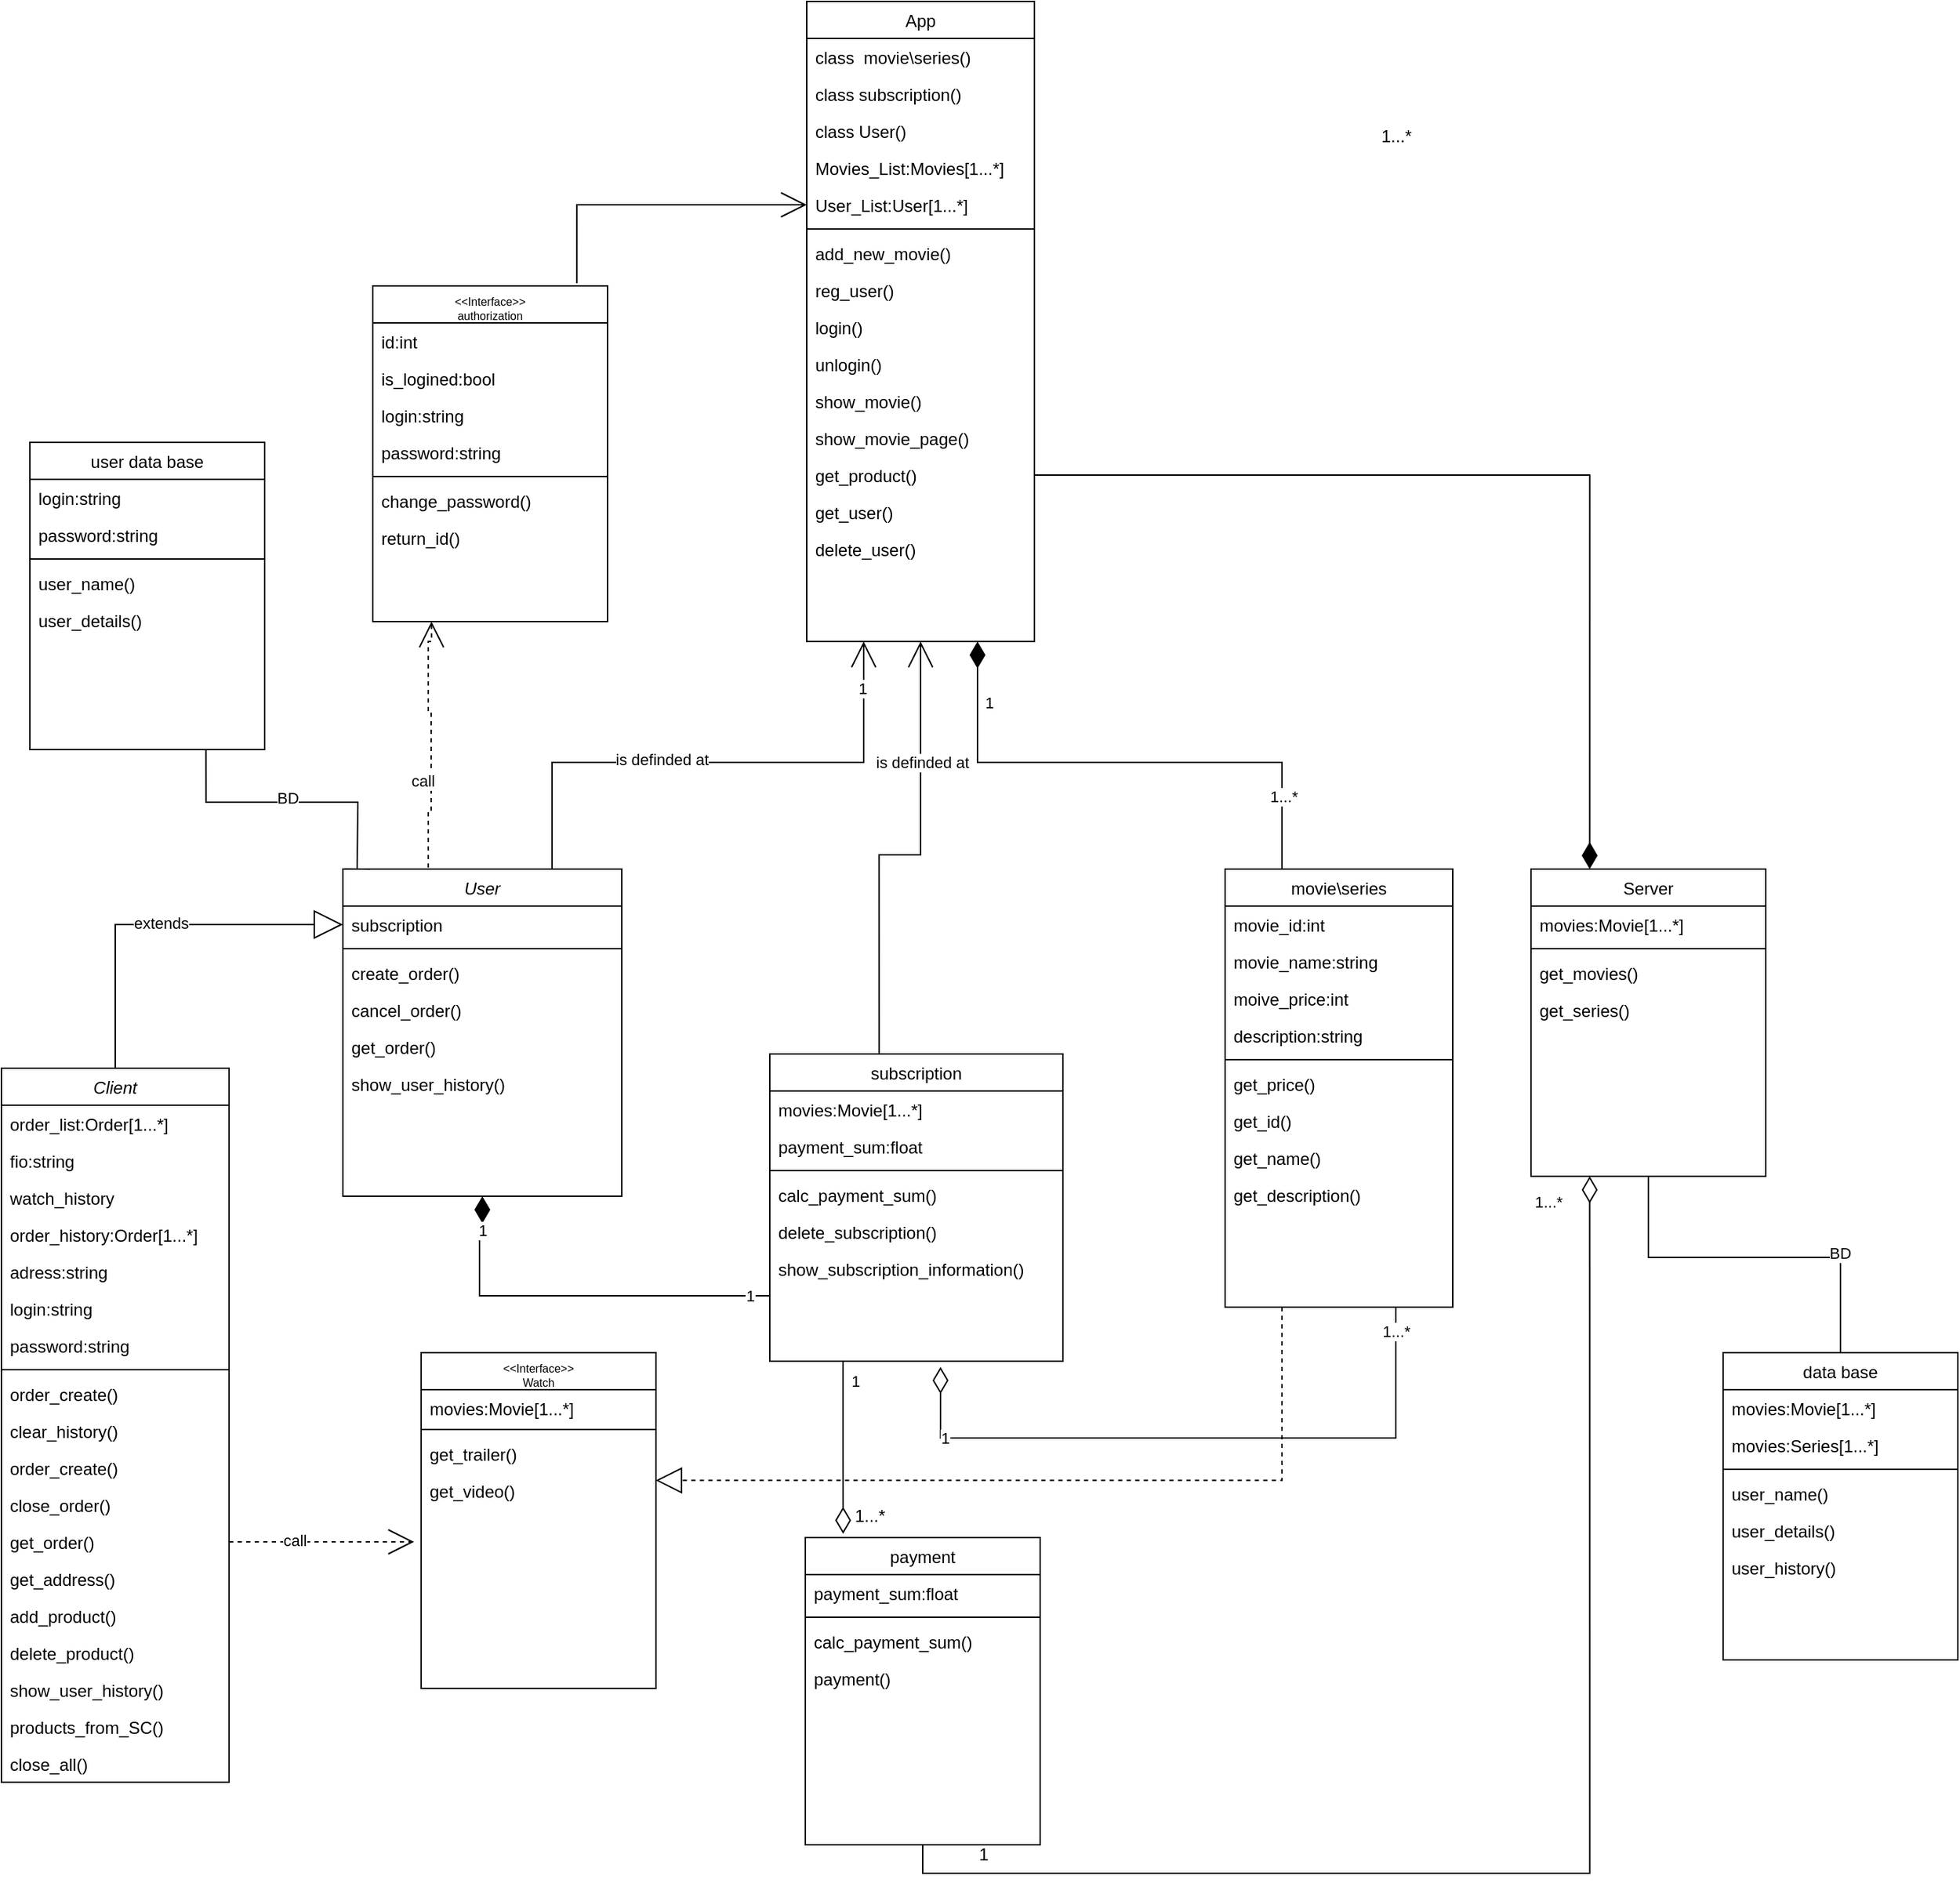 <mxfile version="24.0.6" type="github">
  <diagram id="C5RBs43oDa-KdzZeNtuy" name="Page-1">
    <mxGraphModel dx="1410" dy="1124" grid="1" gridSize="10" guides="1" tooltips="1" connect="1" arrows="1" fold="1" page="1" pageScale="1" pageWidth="827" pageHeight="1169" math="0" shadow="0">
      <root>
        <mxCell id="WIyWlLk6GJQsqaUBKTNV-0" />
        <mxCell id="WIyWlLk6GJQsqaUBKTNV-1" parent="WIyWlLk6GJQsqaUBKTNV-0" />
        <mxCell id="3Q_u8_WzDxRVlVa607NF-12" value="App" style="swimlane;fontStyle=0;align=center;verticalAlign=top;childLayout=stackLayout;horizontal=1;startSize=26;horizontalStack=0;resizeParent=1;resizeLast=0;collapsible=1;marginBottom=0;rounded=0;shadow=0;strokeWidth=1;" parent="WIyWlLk6GJQsqaUBKTNV-1" vertex="1">
          <mxGeometry x="636" y="300" width="160" height="450" as="geometry">
            <mxRectangle x="550" y="140" width="160" height="26" as="alternateBounds" />
          </mxGeometry>
        </mxCell>
        <mxCell id="3Q_u8_WzDxRVlVa607NF-14" value="class  movie\series()" style="text;align=left;verticalAlign=top;spacingLeft=4;spacingRight=4;overflow=hidden;rotatable=0;points=[[0,0.5],[1,0.5]];portConstraint=eastwest;rounded=0;shadow=0;html=0;" parent="3Q_u8_WzDxRVlVa607NF-12" vertex="1">
          <mxGeometry y="26" width="160" height="26" as="geometry" />
        </mxCell>
        <mxCell id="3Q_u8_WzDxRVlVa607NF-15" value="class subscription()" style="text;align=left;verticalAlign=top;spacingLeft=4;spacingRight=4;overflow=hidden;rotatable=0;points=[[0,0.5],[1,0.5]];portConstraint=eastwest;rounded=0;shadow=0;html=0;" parent="3Q_u8_WzDxRVlVa607NF-12" vertex="1">
          <mxGeometry y="52" width="160" height="26" as="geometry" />
        </mxCell>
        <mxCell id="3Q_u8_WzDxRVlVa607NF-16" value="class User()" style="text;align=left;verticalAlign=top;spacingLeft=4;spacingRight=4;overflow=hidden;rotatable=0;points=[[0,0.5],[1,0.5]];portConstraint=eastwest;rounded=0;shadow=0;html=0;" parent="3Q_u8_WzDxRVlVa607NF-12" vertex="1">
          <mxGeometry y="78" width="160" height="26" as="geometry" />
        </mxCell>
        <mxCell id="3Q_u8_WzDxRVlVa607NF-17" value="Movies_List:Movies[1...*]" style="text;align=left;verticalAlign=top;spacingLeft=4;spacingRight=4;overflow=hidden;rotatable=0;points=[[0,0.5],[1,0.5]];portConstraint=eastwest;rounded=0;shadow=0;html=0;" parent="3Q_u8_WzDxRVlVa607NF-12" vertex="1">
          <mxGeometry y="104" width="160" height="26" as="geometry" />
        </mxCell>
        <mxCell id="3Q_u8_WzDxRVlVa607NF-18" value="User_List:User[1...*]" style="text;align=left;verticalAlign=top;spacingLeft=4;spacingRight=4;overflow=hidden;rotatable=0;points=[[0,0.5],[1,0.5]];portConstraint=eastwest;rounded=0;shadow=0;html=0;" parent="3Q_u8_WzDxRVlVa607NF-12" vertex="1">
          <mxGeometry y="130" width="160" height="26" as="geometry" />
        </mxCell>
        <mxCell id="3Q_u8_WzDxRVlVa607NF-19" value="" style="line;html=1;strokeWidth=1;align=left;verticalAlign=middle;spacingTop=-1;spacingLeft=3;spacingRight=3;rotatable=0;labelPosition=right;points=[];portConstraint=eastwest;" parent="3Q_u8_WzDxRVlVa607NF-12" vertex="1">
          <mxGeometry y="156" width="160" height="8" as="geometry" />
        </mxCell>
        <mxCell id="3Q_u8_WzDxRVlVa607NF-20" value="add_new_movie()" style="text;align=left;verticalAlign=top;spacingLeft=4;spacingRight=4;overflow=hidden;rotatable=0;points=[[0,0.5],[1,0.5]];portConstraint=eastwest;" parent="3Q_u8_WzDxRVlVa607NF-12" vertex="1">
          <mxGeometry y="164" width="160" height="26" as="geometry" />
        </mxCell>
        <mxCell id="3Q_u8_WzDxRVlVa607NF-21" value="reg_user()" style="text;align=left;verticalAlign=top;spacingLeft=4;spacingRight=4;overflow=hidden;rotatable=0;points=[[0,0.5],[1,0.5]];portConstraint=eastwest;" parent="3Q_u8_WzDxRVlVa607NF-12" vertex="1">
          <mxGeometry y="190" width="160" height="26" as="geometry" />
        </mxCell>
        <mxCell id="3Q_u8_WzDxRVlVa607NF-22" value="login()" style="text;align=left;verticalAlign=top;spacingLeft=4;spacingRight=4;overflow=hidden;rotatable=0;points=[[0,0.5],[1,0.5]];portConstraint=eastwest;" parent="3Q_u8_WzDxRVlVa607NF-12" vertex="1">
          <mxGeometry y="216" width="160" height="26" as="geometry" />
        </mxCell>
        <mxCell id="3Q_u8_WzDxRVlVa607NF-23" value="unlogin()" style="text;align=left;verticalAlign=top;spacingLeft=4;spacingRight=4;overflow=hidden;rotatable=0;points=[[0,0.5],[1,0.5]];portConstraint=eastwest;" parent="3Q_u8_WzDxRVlVa607NF-12" vertex="1">
          <mxGeometry y="242" width="160" height="26" as="geometry" />
        </mxCell>
        <mxCell id="3Q_u8_WzDxRVlVa607NF-24" value="show_movie()" style="text;align=left;verticalAlign=top;spacingLeft=4;spacingRight=4;overflow=hidden;rotatable=0;points=[[0,0.5],[1,0.5]];portConstraint=eastwest;" parent="3Q_u8_WzDxRVlVa607NF-12" vertex="1">
          <mxGeometry y="268" width="160" height="26" as="geometry" />
        </mxCell>
        <mxCell id="3Q_u8_WzDxRVlVa607NF-25" value="show_movie_page()" style="text;align=left;verticalAlign=top;spacingLeft=4;spacingRight=4;overflow=hidden;rotatable=0;points=[[0,0.5],[1,0.5]];portConstraint=eastwest;" parent="3Q_u8_WzDxRVlVa607NF-12" vertex="1">
          <mxGeometry y="294" width="160" height="26" as="geometry" />
        </mxCell>
        <mxCell id="3Q_u8_WzDxRVlVa607NF-26" value="get_product()" style="text;align=left;verticalAlign=top;spacingLeft=4;spacingRight=4;overflow=hidden;rotatable=0;points=[[0,0.5],[1,0.5]];portConstraint=eastwest;" parent="3Q_u8_WzDxRVlVa607NF-12" vertex="1">
          <mxGeometry y="320" width="160" height="26" as="geometry" />
        </mxCell>
        <mxCell id="3Q_u8_WzDxRVlVa607NF-27" value="get_user()" style="text;align=left;verticalAlign=top;spacingLeft=4;spacingRight=4;overflow=hidden;rotatable=0;points=[[0,0.5],[1,0.5]];portConstraint=eastwest;" parent="3Q_u8_WzDxRVlVa607NF-12" vertex="1">
          <mxGeometry y="346" width="160" height="26" as="geometry" />
        </mxCell>
        <mxCell id="3Q_u8_WzDxRVlVa607NF-28" value="delete_user()" style="text;align=left;verticalAlign=top;spacingLeft=4;spacingRight=4;overflow=hidden;rotatable=0;points=[[0,0.5],[1,0.5]];portConstraint=eastwest;" parent="3Q_u8_WzDxRVlVa607NF-12" vertex="1">
          <mxGeometry y="372" width="160" height="26" as="geometry" />
        </mxCell>
        <mxCell id="3Q_u8_WzDxRVlVa607NF-32" value="User" style="swimlane;fontStyle=2;align=center;verticalAlign=top;childLayout=stackLayout;horizontal=1;startSize=26;horizontalStack=0;resizeParent=1;resizeLast=0;collapsible=1;marginBottom=0;rounded=0;shadow=0;strokeWidth=1;" parent="WIyWlLk6GJQsqaUBKTNV-1" vertex="1">
          <mxGeometry x="310" y="910" width="196" height="230" as="geometry">
            <mxRectangle x="230" y="140" width="160" height="26" as="alternateBounds" />
          </mxGeometry>
        </mxCell>
        <mxCell id="3Q_u8_WzDxRVlVa607NF-35" value="subscription" style="text;align=left;verticalAlign=top;spacingLeft=4;spacingRight=4;overflow=hidden;rotatable=0;points=[[0,0.5],[1,0.5]];portConstraint=eastwest;rounded=0;shadow=0;html=0;" parent="3Q_u8_WzDxRVlVa607NF-32" vertex="1">
          <mxGeometry y="26" width="196" height="26" as="geometry" />
        </mxCell>
        <mxCell id="3Q_u8_WzDxRVlVa607NF-37" value="" style="line;html=1;strokeWidth=1;align=left;verticalAlign=middle;spacingTop=-1;spacingLeft=3;spacingRight=3;rotatable=0;labelPosition=right;points=[];portConstraint=eastwest;" parent="3Q_u8_WzDxRVlVa607NF-32" vertex="1">
          <mxGeometry y="52" width="196" height="8" as="geometry" />
        </mxCell>
        <mxCell id="3Q_u8_WzDxRVlVa607NF-38" value="create_order()" style="text;align=left;verticalAlign=top;spacingLeft=4;spacingRight=4;overflow=hidden;rotatable=0;points=[[0,0.5],[1,0.5]];portConstraint=eastwest;" parent="3Q_u8_WzDxRVlVa607NF-32" vertex="1">
          <mxGeometry y="60" width="196" height="26" as="geometry" />
        </mxCell>
        <mxCell id="3Q_u8_WzDxRVlVa607NF-41" value="cancel_order()" style="text;align=left;verticalAlign=top;spacingLeft=4;spacingRight=4;overflow=hidden;rotatable=0;points=[[0,0.5],[1,0.5]];portConstraint=eastwest;" parent="3Q_u8_WzDxRVlVa607NF-32" vertex="1">
          <mxGeometry y="86" width="196" height="26" as="geometry" />
        </mxCell>
        <mxCell id="3Q_u8_WzDxRVlVa607NF-42" value="get_order()" style="text;align=left;verticalAlign=top;spacingLeft=4;spacingRight=4;overflow=hidden;rotatable=0;points=[[0,0.5],[1,0.5]];portConstraint=eastwest;" parent="3Q_u8_WzDxRVlVa607NF-32" vertex="1">
          <mxGeometry y="112" width="196" height="26" as="geometry" />
        </mxCell>
        <mxCell id="3Q_u8_WzDxRVlVa607NF-129" value="show_user_history()" style="text;align=left;verticalAlign=top;spacingLeft=4;spacingRight=4;overflow=hidden;rotatable=0;points=[[0,0.5],[1,0.5]];portConstraint=eastwest;" parent="3Q_u8_WzDxRVlVa607NF-32" vertex="1">
          <mxGeometry y="138" width="196" height="26" as="geometry" />
        </mxCell>
        <mxCell id="3Q_u8_WzDxRVlVa607NF-77" style="edgeStyle=orthogonalEdgeStyle;rounded=0;orthogonalLoop=1;jettySize=auto;html=1;endArrow=diamondThin;endFill=1;endSize=16;entryX=0.5;entryY=1;entryDx=0;entryDy=0;exitX=0;exitY=0.75;exitDx=0;exitDy=0;" parent="WIyWlLk6GJQsqaUBKTNV-1" source="3Q_u8_WzDxRVlVa607NF-82" target="3Q_u8_WzDxRVlVa607NF-32" edge="1">
          <mxGeometry relative="1" as="geometry">
            <mxPoint x="586" y="1210" as="sourcePoint" />
            <mxPoint x="416" y="1170" as="targetPoint" />
            <Array as="points">
              <mxPoint x="610" y="1210" />
              <mxPoint x="406" y="1210" />
              <mxPoint x="406" y="1170" />
              <mxPoint x="408" y="1170" />
            </Array>
          </mxGeometry>
        </mxCell>
        <mxCell id="3Q_u8_WzDxRVlVa607NF-78" value="1" style="edgeLabel;html=1;align=center;verticalAlign=middle;resizable=0;points=[];" parent="3Q_u8_WzDxRVlVa607NF-77" vertex="1" connectable="0">
          <mxGeometry x="0.832" relative="1" as="geometry">
            <mxPoint as="offset" />
          </mxGeometry>
        </mxCell>
        <mxCell id="3Q_u8_WzDxRVlVa607NF-79" value="1" style="edgeLabel;html=1;align=center;verticalAlign=middle;resizable=0;points=[];" parent="3Q_u8_WzDxRVlVa607NF-77" vertex="1" connectable="0">
          <mxGeometry x="-0.842" relative="1" as="geometry">
            <mxPoint as="offset" />
          </mxGeometry>
        </mxCell>
        <mxCell id="3Q_u8_WzDxRVlVa607NF-80" style="edgeStyle=orthogonalEdgeStyle;rounded=0;orthogonalLoop=1;jettySize=auto;html=1;endArrow=open;endFill=0;endSize=16;exitX=0.373;exitY=0.009;exitDx=0;exitDy=0;exitPerimeter=0;entryX=0.5;entryY=1;entryDx=0;entryDy=0;" parent="WIyWlLk6GJQsqaUBKTNV-1" source="3Q_u8_WzDxRVlVa607NF-82" target="3Q_u8_WzDxRVlVa607NF-12" edge="1">
          <mxGeometry relative="1" as="geometry">
            <mxPoint x="800" y="970" as="sourcePoint" />
            <mxPoint x="670" y="790" as="targetPoint" />
            <Array as="points" />
          </mxGeometry>
        </mxCell>
        <mxCell id="3Q_u8_WzDxRVlVa607NF-81" value="is definded at" style="edgeLabel;html=1;align=center;verticalAlign=middle;resizable=0;points=[];" parent="3Q_u8_WzDxRVlVa607NF-80" vertex="1" connectable="0">
          <mxGeometry x="0.474" y="-1" relative="1" as="geometry">
            <mxPoint as="offset" />
          </mxGeometry>
        </mxCell>
        <mxCell id="3Q_u8_WzDxRVlVa607NF-82" value="subscription" style="swimlane;fontStyle=0;align=center;verticalAlign=top;childLayout=stackLayout;horizontal=1;startSize=26;horizontalStack=0;resizeParent=1;resizeLast=0;collapsible=1;marginBottom=0;rounded=0;shadow=0;strokeWidth=1;" parent="WIyWlLk6GJQsqaUBKTNV-1" vertex="1">
          <mxGeometry x="610" y="1040" width="206" height="216" as="geometry">
            <mxRectangle x="550" y="140" width="160" height="26" as="alternateBounds" />
          </mxGeometry>
        </mxCell>
        <mxCell id="3Q_u8_WzDxRVlVa607NF-83" value="movies:Movie[1...*]" style="text;align=left;verticalAlign=top;spacingLeft=4;spacingRight=4;overflow=hidden;rotatable=0;points=[[0,0.5],[1,0.5]];portConstraint=eastwest;rounded=0;shadow=0;html=0;" parent="3Q_u8_WzDxRVlVa607NF-82" vertex="1">
          <mxGeometry y="26" width="206" height="26" as="geometry" />
        </mxCell>
        <mxCell id="3Q_u8_WzDxRVlVa607NF-84" value="payment_sum:float" style="text;align=left;verticalAlign=top;spacingLeft=4;spacingRight=4;overflow=hidden;rotatable=0;points=[[0,0.5],[1,0.5]];portConstraint=eastwest;rounded=0;shadow=0;html=0;" parent="3Q_u8_WzDxRVlVa607NF-82" vertex="1">
          <mxGeometry y="52" width="206" height="26" as="geometry" />
        </mxCell>
        <mxCell id="3Q_u8_WzDxRVlVa607NF-85" value="" style="line;html=1;strokeWidth=1;align=left;verticalAlign=middle;spacingTop=-1;spacingLeft=3;spacingRight=3;rotatable=0;labelPosition=right;points=[];portConstraint=eastwest;" parent="3Q_u8_WzDxRVlVa607NF-82" vertex="1">
          <mxGeometry y="78" width="206" height="8" as="geometry" />
        </mxCell>
        <mxCell id="3Q_u8_WzDxRVlVa607NF-86" value="calc_payment_sum()" style="text;align=left;verticalAlign=top;spacingLeft=4;spacingRight=4;overflow=hidden;rotatable=0;points=[[0,0.5],[1,0.5]];portConstraint=eastwest;" parent="3Q_u8_WzDxRVlVa607NF-82" vertex="1">
          <mxGeometry y="86" width="206" height="26" as="geometry" />
        </mxCell>
        <mxCell id="3Q_u8_WzDxRVlVa607NF-90" value="delete_subscription()" style="text;align=left;verticalAlign=top;spacingLeft=4;spacingRight=4;overflow=hidden;rotatable=0;points=[[0,0.5],[1,0.5]];portConstraint=eastwest;" parent="3Q_u8_WzDxRVlVa607NF-82" vertex="1">
          <mxGeometry y="112" width="206" height="26" as="geometry" />
        </mxCell>
        <mxCell id="3Q_u8_WzDxRVlVa607NF-48" value="show_subscription_information()" style="text;align=left;verticalAlign=top;spacingLeft=4;spacingRight=4;overflow=hidden;rotatable=0;points=[[0,0.5],[1,0.5]];portConstraint=eastwest;" parent="3Q_u8_WzDxRVlVa607NF-82" vertex="1">
          <mxGeometry y="138" width="206" height="26" as="geometry" />
        </mxCell>
        <mxCell id="3Q_u8_WzDxRVlVa607NF-91" value="movie\series" style="swimlane;fontStyle=0;align=center;verticalAlign=top;childLayout=stackLayout;horizontal=1;startSize=26;horizontalStack=0;resizeParent=1;resizeLast=0;collapsible=1;marginBottom=0;rounded=0;shadow=0;strokeWidth=1;" parent="WIyWlLk6GJQsqaUBKTNV-1" vertex="1">
          <mxGeometry x="930" y="910" width="160" height="308" as="geometry">
            <mxRectangle x="550" y="140" width="160" height="26" as="alternateBounds" />
          </mxGeometry>
        </mxCell>
        <mxCell id="3Q_u8_WzDxRVlVa607NF-92" value="movie_id:int" style="text;align=left;verticalAlign=top;spacingLeft=4;spacingRight=4;overflow=hidden;rotatable=0;points=[[0,0.5],[1,0.5]];portConstraint=eastwest;rounded=0;shadow=0;html=0;" parent="3Q_u8_WzDxRVlVa607NF-91" vertex="1">
          <mxGeometry y="26" width="160" height="26" as="geometry" />
        </mxCell>
        <mxCell id="3Q_u8_WzDxRVlVa607NF-93" value="movie_name:string" style="text;align=left;verticalAlign=top;spacingLeft=4;spacingRight=4;overflow=hidden;rotatable=0;points=[[0,0.5],[1,0.5]];portConstraint=eastwest;rounded=0;shadow=0;html=0;" parent="3Q_u8_WzDxRVlVa607NF-91" vertex="1">
          <mxGeometry y="52" width="160" height="26" as="geometry" />
        </mxCell>
        <mxCell id="3Q_u8_WzDxRVlVa607NF-94" value="moive_price:int" style="text;align=left;verticalAlign=top;spacingLeft=4;spacingRight=4;overflow=hidden;rotatable=0;points=[[0,0.5],[1,0.5]];portConstraint=eastwest;rounded=0;shadow=0;html=0;" parent="3Q_u8_WzDxRVlVa607NF-91" vertex="1">
          <mxGeometry y="78" width="160" height="26" as="geometry" />
        </mxCell>
        <mxCell id="3Q_u8_WzDxRVlVa607NF-95" value="description:string" style="text;align=left;verticalAlign=top;spacingLeft=4;spacingRight=4;overflow=hidden;rotatable=0;points=[[0,0.5],[1,0.5]];portConstraint=eastwest;rounded=0;shadow=0;html=0;" parent="3Q_u8_WzDxRVlVa607NF-91" vertex="1">
          <mxGeometry y="104" width="160" height="26" as="geometry" />
        </mxCell>
        <mxCell id="3Q_u8_WzDxRVlVa607NF-96" value="" style="line;html=1;strokeWidth=1;align=left;verticalAlign=middle;spacingTop=-1;spacingLeft=3;spacingRight=3;rotatable=0;labelPosition=right;points=[];portConstraint=eastwest;" parent="3Q_u8_WzDxRVlVa607NF-91" vertex="1">
          <mxGeometry y="130" width="160" height="8" as="geometry" />
        </mxCell>
        <mxCell id="3Q_u8_WzDxRVlVa607NF-99" value="get_price()" style="text;align=left;verticalAlign=top;spacingLeft=4;spacingRight=4;overflow=hidden;rotatable=0;points=[[0,0.5],[1,0.5]];portConstraint=eastwest;" parent="3Q_u8_WzDxRVlVa607NF-91" vertex="1">
          <mxGeometry y="138" width="160" height="26" as="geometry" />
        </mxCell>
        <mxCell id="3Q_u8_WzDxRVlVa607NF-100" value="get_id()" style="text;align=left;verticalAlign=top;spacingLeft=4;spacingRight=4;overflow=hidden;rotatable=0;points=[[0,0.5],[1,0.5]];portConstraint=eastwest;" parent="3Q_u8_WzDxRVlVa607NF-91" vertex="1">
          <mxGeometry y="164" width="160" height="26" as="geometry" />
        </mxCell>
        <mxCell id="3Q_u8_WzDxRVlVa607NF-101" value="get_name()" style="text;align=left;verticalAlign=top;spacingLeft=4;spacingRight=4;overflow=hidden;rotatable=0;points=[[0,0.5],[1,0.5]];portConstraint=eastwest;" parent="3Q_u8_WzDxRVlVa607NF-91" vertex="1">
          <mxGeometry y="190" width="160" height="26" as="geometry" />
        </mxCell>
        <mxCell id="3Q_u8_WzDxRVlVa607NF-102" value="get_description()" style="text;align=left;verticalAlign=top;spacingLeft=4;spacingRight=4;overflow=hidden;rotatable=0;points=[[0,0.5],[1,0.5]];portConstraint=eastwest;" parent="3Q_u8_WzDxRVlVa607NF-91" vertex="1">
          <mxGeometry y="216" width="160" height="26" as="geometry" />
        </mxCell>
        <mxCell id="3Q_u8_WzDxRVlVa607NF-107" style="edgeStyle=orthogonalEdgeStyle;rounded=0;orthogonalLoop=1;jettySize=auto;html=1;exitX=0.25;exitY=0;exitDx=0;exitDy=0;endArrow=diamondThin;endFill=1;endSize=16;entryX=0.75;entryY=1;entryDx=0;entryDy=0;" parent="WIyWlLk6GJQsqaUBKTNV-1" source="3Q_u8_WzDxRVlVa607NF-91" target="3Q_u8_WzDxRVlVa607NF-12" edge="1">
          <mxGeometry relative="1" as="geometry">
            <mxPoint x="730" y="780" as="targetPoint" />
          </mxGeometry>
        </mxCell>
        <mxCell id="3Q_u8_WzDxRVlVa607NF-108" value="1" style="edgeLabel;html=1;align=center;verticalAlign=middle;resizable=0;points=[];" parent="3Q_u8_WzDxRVlVa607NF-107" vertex="1" connectable="0">
          <mxGeometry x="0.774" relative="1" as="geometry">
            <mxPoint x="8" as="offset" />
          </mxGeometry>
        </mxCell>
        <mxCell id="3Q_u8_WzDxRVlVa607NF-109" value="1...*" style="edgeLabel;html=1;align=center;verticalAlign=middle;resizable=0;points=[];" parent="3Q_u8_WzDxRVlVa607NF-107" vertex="1" connectable="0">
          <mxGeometry x="-0.728" y="-1" relative="1" as="geometry">
            <mxPoint as="offset" />
          </mxGeometry>
        </mxCell>
        <mxCell id="3Q_u8_WzDxRVlVa607NF-110" style="edgeStyle=orthogonalEdgeStyle;rounded=0;orthogonalLoop=1;jettySize=auto;html=1;endArrow=diamondThin;endFill=0;endSize=16;exitX=0.75;exitY=1;exitDx=0;exitDy=0;" parent="WIyWlLk6GJQsqaUBKTNV-1" source="3Q_u8_WzDxRVlVa607NF-91" edge="1">
          <mxGeometry relative="1" as="geometry">
            <mxPoint x="1120" y="970" as="sourcePoint" />
            <mxPoint x="730" y="1260" as="targetPoint" />
            <Array as="points">
              <mxPoint x="1050" y="1310" />
              <mxPoint x="730" y="1310" />
            </Array>
          </mxGeometry>
        </mxCell>
        <mxCell id="3Q_u8_WzDxRVlVa607NF-111" value="1...*" style="edgeLabel;html=1;align=center;verticalAlign=middle;resizable=0;points=[];" parent="3Q_u8_WzDxRVlVa607NF-110" vertex="1" connectable="0">
          <mxGeometry x="-0.908" relative="1" as="geometry">
            <mxPoint y="-5" as="offset" />
          </mxGeometry>
        </mxCell>
        <mxCell id="3Q_u8_WzDxRVlVa607NF-112" value="1" style="edgeLabel;html=1;align=center;verticalAlign=middle;resizable=0;points=[];" parent="3Q_u8_WzDxRVlVa607NF-110" vertex="1" connectable="0">
          <mxGeometry x="0.771" relative="1" as="geometry">
            <mxPoint as="offset" />
          </mxGeometry>
        </mxCell>
        <mxCell id="3Q_u8_WzDxRVlVa607NF-117" style="edgeStyle=orthogonalEdgeStyle;rounded=0;orthogonalLoop=1;jettySize=auto;html=1;endArrow=open;endFill=0;endSize=16;exitX=0.75;exitY=0;exitDx=0;exitDy=0;entryX=0.25;entryY=1;entryDx=0;entryDy=0;" parent="WIyWlLk6GJQsqaUBKTNV-1" source="3Q_u8_WzDxRVlVa607NF-32" target="3Q_u8_WzDxRVlVa607NF-12" edge="1">
          <mxGeometry relative="1" as="geometry">
            <mxPoint x="590" y="1110" as="sourcePoint" />
            <mxPoint x="600" y="780" as="targetPoint" />
          </mxGeometry>
        </mxCell>
        <mxCell id="3Q_u8_WzDxRVlVa607NF-118" value="1" style="edgeLabel;html=1;align=center;verticalAlign=middle;resizable=0;points=[];" parent="3Q_u8_WzDxRVlVa607NF-117" vertex="1" connectable="0">
          <mxGeometry x="0.925" y="1" relative="1" as="geometry">
            <mxPoint y="19" as="offset" />
          </mxGeometry>
        </mxCell>
        <mxCell id="3Q_u8_WzDxRVlVa607NF-119" value="is definded at" style="edgeLabel;html=1;align=center;verticalAlign=middle;resizable=0;points=[];" parent="3Q_u8_WzDxRVlVa607NF-117" vertex="1" connectable="0">
          <mxGeometry x="-0.201" y="2" relative="1" as="geometry">
            <mxPoint as="offset" />
          </mxGeometry>
        </mxCell>
        <mxCell id="yWuLRaIfL8VVAECSJnbP-0" value="1" style="edgeLabel;html=1;align=center;verticalAlign=middle;resizable=0;points=[];" parent="WIyWlLk6GJQsqaUBKTNV-1" vertex="1" connectable="0">
          <mxGeometry x="670" y="1270" as="geometry" />
        </mxCell>
        <mxCell id="yWuLRaIfL8VVAECSJnbP-221" style="edgeStyle=orthogonalEdgeStyle;rounded=0;orthogonalLoop=1;jettySize=auto;html=1;exitX=0.5;exitY=1;exitDx=0;exitDy=0;entryX=0.25;entryY=1;entryDx=0;entryDy=0;endSize=16;endArrow=diamondThin;endFill=0;" parent="WIyWlLk6GJQsqaUBKTNV-1" source="yWuLRaIfL8VVAECSJnbP-1" target="yWuLRaIfL8VVAECSJnbP-191" edge="1">
          <mxGeometry relative="1" as="geometry" />
        </mxCell>
        <mxCell id="yWuLRaIfL8VVAECSJnbP-1" value="payment" style="swimlane;fontStyle=0;align=center;verticalAlign=top;childLayout=stackLayout;horizontal=1;startSize=26;horizontalStack=0;resizeParent=1;resizeLast=0;collapsible=1;marginBottom=0;rounded=0;shadow=0;strokeWidth=1;" parent="WIyWlLk6GJQsqaUBKTNV-1" vertex="1">
          <mxGeometry x="635" y="1380" width="165" height="216" as="geometry">
            <mxRectangle x="550" y="140" width="160" height="26" as="alternateBounds" />
          </mxGeometry>
        </mxCell>
        <mxCell id="yWuLRaIfL8VVAECSJnbP-3" value="payment_sum:float" style="text;align=left;verticalAlign=top;spacingLeft=4;spacingRight=4;overflow=hidden;rotatable=0;points=[[0,0.5],[1,0.5]];portConstraint=eastwest;rounded=0;shadow=0;html=0;" parent="yWuLRaIfL8VVAECSJnbP-1" vertex="1">
          <mxGeometry y="26" width="165" height="26" as="geometry" />
        </mxCell>
        <mxCell id="yWuLRaIfL8VVAECSJnbP-4" value="" style="line;html=1;strokeWidth=1;align=left;verticalAlign=middle;spacingTop=-1;spacingLeft=3;spacingRight=3;rotatable=0;labelPosition=right;points=[];portConstraint=eastwest;" parent="yWuLRaIfL8VVAECSJnbP-1" vertex="1">
          <mxGeometry y="52" width="165" height="8" as="geometry" />
        </mxCell>
        <mxCell id="yWuLRaIfL8VVAECSJnbP-5" value="calc_payment_sum()" style="text;align=left;verticalAlign=top;spacingLeft=4;spacingRight=4;overflow=hidden;rotatable=0;points=[[0,0.5],[1,0.5]];portConstraint=eastwest;" parent="yWuLRaIfL8VVAECSJnbP-1" vertex="1">
          <mxGeometry y="60" width="165" height="26" as="geometry" />
        </mxCell>
        <mxCell id="yWuLRaIfL8VVAECSJnbP-224" value="payment()" style="text;align=left;verticalAlign=top;spacingLeft=4;spacingRight=4;overflow=hidden;rotatable=0;points=[[0,0.5],[1,0.5]];portConstraint=eastwest;" parent="yWuLRaIfL8VVAECSJnbP-1" vertex="1">
          <mxGeometry y="86" width="165" height="26" as="geometry" />
        </mxCell>
        <mxCell id="yWuLRaIfL8VVAECSJnbP-158" style="edgeStyle=orthogonalEdgeStyle;rounded=0;orthogonalLoop=1;jettySize=auto;html=1;exitX=0.5;exitY=0;exitDx=0;exitDy=0;entryX=0;entryY=0.5;entryDx=0;entryDy=0;endArrow=block;endFill=0;endSize=18;" parent="WIyWlLk6GJQsqaUBKTNV-1" source="yWuLRaIfL8VVAECSJnbP-160" target="3Q_u8_WzDxRVlVa607NF-35" edge="1">
          <mxGeometry relative="1" as="geometry" />
        </mxCell>
        <mxCell id="yWuLRaIfL8VVAECSJnbP-159" value="extends" style="edgeLabel;html=1;align=center;verticalAlign=middle;resizable=0;points=[];" parent="yWuLRaIfL8VVAECSJnbP-158" vertex="1" connectable="0">
          <mxGeometry x="0.018" y="1" relative="1" as="geometry">
            <mxPoint as="offset" />
          </mxGeometry>
        </mxCell>
        <mxCell id="yWuLRaIfL8VVAECSJnbP-160" value="Client" style="swimlane;fontStyle=2;align=center;verticalAlign=top;childLayout=stackLayout;horizontal=1;startSize=26;horizontalStack=0;resizeParent=1;resizeLast=0;collapsible=1;marginBottom=0;rounded=0;shadow=0;strokeWidth=1;" parent="WIyWlLk6GJQsqaUBKTNV-1" vertex="1">
          <mxGeometry x="70" y="1050" width="160" height="502" as="geometry">
            <mxRectangle x="230" y="140" width="160" height="26" as="alternateBounds" />
          </mxGeometry>
        </mxCell>
        <mxCell id="yWuLRaIfL8VVAECSJnbP-162" value="order_list:Order[1...*]" style="text;align=left;verticalAlign=top;spacingLeft=4;spacingRight=4;overflow=hidden;rotatable=0;points=[[0,0.5],[1,0.5]];portConstraint=eastwest;rounded=0;shadow=0;html=0;" parent="yWuLRaIfL8VVAECSJnbP-160" vertex="1">
          <mxGeometry y="26" width="160" height="26" as="geometry" />
        </mxCell>
        <mxCell id="yWuLRaIfL8VVAECSJnbP-151" value="fio:string" style="text;align=left;verticalAlign=top;spacingLeft=4;spacingRight=4;overflow=hidden;rotatable=0;points=[[0,0.5],[1,0.5]];portConstraint=eastwest;rounded=0;shadow=0;html=0;" parent="yWuLRaIfL8VVAECSJnbP-160" vertex="1">
          <mxGeometry y="52" width="160" height="26" as="geometry" />
        </mxCell>
        <mxCell id="3Q_u8_WzDxRVlVa607NF-128" value="watch_history" style="text;align=left;verticalAlign=top;spacingLeft=4;spacingRight=4;overflow=hidden;rotatable=0;points=[[0,0.5],[1,0.5]];portConstraint=eastwest;rounded=0;shadow=0;html=0;" parent="yWuLRaIfL8VVAECSJnbP-160" vertex="1">
          <mxGeometry y="78" width="160" height="26" as="geometry" />
        </mxCell>
        <mxCell id="yWuLRaIfL8VVAECSJnbP-163" value="order_history:Order[1...*]" style="text;align=left;verticalAlign=top;spacingLeft=4;spacingRight=4;overflow=hidden;rotatable=0;points=[[0,0.5],[1,0.5]];portConstraint=eastwest;rounded=0;shadow=0;html=0;" parent="yWuLRaIfL8VVAECSJnbP-160" vertex="1">
          <mxGeometry y="104" width="160" height="26" as="geometry" />
        </mxCell>
        <mxCell id="yWuLRaIfL8VVAECSJnbP-164" value="adress:string" style="text;align=left;verticalAlign=top;spacingLeft=4;spacingRight=4;overflow=hidden;rotatable=0;points=[[0,0.5],[1,0.5]];portConstraint=eastwest;rounded=0;shadow=0;html=0;" parent="yWuLRaIfL8VVAECSJnbP-160" vertex="1">
          <mxGeometry y="130" width="160" height="26" as="geometry" />
        </mxCell>
        <mxCell id="yWuLRaIfL8VVAECSJnbP-152" value="login:string" style="text;align=left;verticalAlign=top;spacingLeft=4;spacingRight=4;overflow=hidden;rotatable=0;points=[[0,0.5],[1,0.5]];portConstraint=eastwest;rounded=0;shadow=0;html=0;" parent="yWuLRaIfL8VVAECSJnbP-160" vertex="1">
          <mxGeometry y="156" width="160" height="26" as="geometry" />
        </mxCell>
        <mxCell id="yWuLRaIfL8VVAECSJnbP-153" value="password:string" style="text;align=left;verticalAlign=top;spacingLeft=4;spacingRight=4;overflow=hidden;rotatable=0;points=[[0,0.5],[1,0.5]];portConstraint=eastwest;rounded=0;shadow=0;html=0;" parent="yWuLRaIfL8VVAECSJnbP-160" vertex="1">
          <mxGeometry y="182" width="160" height="26" as="geometry" />
        </mxCell>
        <mxCell id="yWuLRaIfL8VVAECSJnbP-165" value="" style="line;html=1;strokeWidth=1;align=left;verticalAlign=middle;spacingTop=-1;spacingLeft=3;spacingRight=3;rotatable=0;labelPosition=right;points=[];portConstraint=eastwest;" parent="yWuLRaIfL8VVAECSJnbP-160" vertex="1">
          <mxGeometry y="208" width="160" height="8" as="geometry" />
        </mxCell>
        <mxCell id="yWuLRaIfL8VVAECSJnbP-166" value="order_create()" style="text;align=left;verticalAlign=top;spacingLeft=4;spacingRight=4;overflow=hidden;rotatable=0;points=[[0,0.5],[1,0.5]];portConstraint=eastwest;" parent="yWuLRaIfL8VVAECSJnbP-160" vertex="1">
          <mxGeometry y="216" width="160" height="26" as="geometry" />
        </mxCell>
        <mxCell id="yWuLRaIfL8VVAECSJnbP-167" value="clear_history()" style="text;align=left;verticalAlign=top;spacingLeft=4;spacingRight=4;overflow=hidden;rotatable=0;points=[[0,0.5],[1,0.5]];portConstraint=eastwest;" parent="yWuLRaIfL8VVAECSJnbP-160" vertex="1">
          <mxGeometry y="242" width="160" height="26" as="geometry" />
        </mxCell>
        <mxCell id="yWuLRaIfL8VVAECSJnbP-168" value="order_create()" style="text;align=left;verticalAlign=top;spacingLeft=4;spacingRight=4;overflow=hidden;rotatable=0;points=[[0,0.5],[1,0.5]];portConstraint=eastwest;" parent="yWuLRaIfL8VVAECSJnbP-160" vertex="1">
          <mxGeometry y="268" width="160" height="26" as="geometry" />
        </mxCell>
        <mxCell id="yWuLRaIfL8VVAECSJnbP-169" value="close_order()" style="text;align=left;verticalAlign=top;spacingLeft=4;spacingRight=4;overflow=hidden;rotatable=0;points=[[0,0.5],[1,0.5]];portConstraint=eastwest;" parent="yWuLRaIfL8VVAECSJnbP-160" vertex="1">
          <mxGeometry y="294" width="160" height="26" as="geometry" />
        </mxCell>
        <mxCell id="yWuLRaIfL8VVAECSJnbP-170" value="get_order()" style="text;align=left;verticalAlign=top;spacingLeft=4;spacingRight=4;overflow=hidden;rotatable=0;points=[[0,0.5],[1,0.5]];portConstraint=eastwest;" parent="yWuLRaIfL8VVAECSJnbP-160" vertex="1">
          <mxGeometry y="320" width="160" height="26" as="geometry" />
        </mxCell>
        <mxCell id="yWuLRaIfL8VVAECSJnbP-173" value="get_address()" style="text;align=left;verticalAlign=top;spacingLeft=4;spacingRight=4;overflow=hidden;rotatable=0;points=[[0,0.5],[1,0.5]];portConstraint=eastwest;" parent="yWuLRaIfL8VVAECSJnbP-160" vertex="1">
          <mxGeometry y="346" width="160" height="26" as="geometry" />
        </mxCell>
        <mxCell id="yWuLRaIfL8VVAECSJnbP-174" value="add_product()" style="text;align=left;verticalAlign=top;spacingLeft=4;spacingRight=4;overflow=hidden;rotatable=0;points=[[0,0.5],[1,0.5]];portConstraint=eastwest;" parent="yWuLRaIfL8VVAECSJnbP-160" vertex="1">
          <mxGeometry y="372" width="160" height="26" as="geometry" />
        </mxCell>
        <mxCell id="yWuLRaIfL8VVAECSJnbP-175" value="delete_product()" style="text;align=left;verticalAlign=top;spacingLeft=4;spacingRight=4;overflow=hidden;rotatable=0;points=[[0,0.5],[1,0.5]];portConstraint=eastwest;" parent="yWuLRaIfL8VVAECSJnbP-160" vertex="1">
          <mxGeometry y="398" width="160" height="26" as="geometry" />
        </mxCell>
        <mxCell id="yWuLRaIfL8VVAECSJnbP-176" value="show_user_history()" style="text;align=left;verticalAlign=top;spacingLeft=4;spacingRight=4;overflow=hidden;rotatable=0;points=[[0,0.5],[1,0.5]];portConstraint=eastwest;" parent="yWuLRaIfL8VVAECSJnbP-160" vertex="1">
          <mxGeometry y="424" width="160" height="26" as="geometry" />
        </mxCell>
        <mxCell id="yWuLRaIfL8VVAECSJnbP-177" value="products_from_SC()" style="text;align=left;verticalAlign=top;spacingLeft=4;spacingRight=4;overflow=hidden;rotatable=0;points=[[0,0.5],[1,0.5]];portConstraint=eastwest;" parent="yWuLRaIfL8VVAECSJnbP-160" vertex="1">
          <mxGeometry y="450" width="160" height="26" as="geometry" />
        </mxCell>
        <mxCell id="yWuLRaIfL8VVAECSJnbP-178" value="close_all()" style="text;align=left;verticalAlign=top;spacingLeft=4;spacingRight=4;overflow=hidden;rotatable=0;points=[[0,0.5],[1,0.5]];portConstraint=eastwest;" parent="yWuLRaIfL8VVAECSJnbP-160" vertex="1">
          <mxGeometry y="476" width="160" height="26" as="geometry" />
        </mxCell>
        <mxCell id="yWuLRaIfL8VVAECSJnbP-214" style="edgeStyle=orthogonalEdgeStyle;rounded=0;orthogonalLoop=1;jettySize=auto;html=1;exitX=0.869;exitY=-0.008;exitDx=0;exitDy=0;entryX=0;entryY=0.5;entryDx=0;entryDy=0;endArrow=open;endFill=0;endSize=16;exitPerimeter=0;" parent="WIyWlLk6GJQsqaUBKTNV-1" source="I8zus5LT7tM7rnh3rbiA-1" target="3Q_u8_WzDxRVlVa607NF-18" edge="1">
          <mxGeometry relative="1" as="geometry" />
        </mxCell>
        <mxCell id="yWuLRaIfL8VVAECSJnbP-190" value="1...*" style="edgeLabel;html=1;align=center;verticalAlign=middle;resizable=0;points=[];" parent="WIyWlLk6GJQsqaUBKTNV-1" vertex="1" connectable="0">
          <mxGeometry x="1161" y="1140" as="geometry">
            <mxPoint x="-4" y="4" as="offset" />
          </mxGeometry>
        </mxCell>
        <mxCell id="yWuLRaIfL8VVAECSJnbP-219" style="edgeStyle=orthogonalEdgeStyle;rounded=0;orthogonalLoop=1;jettySize=auto;html=1;exitX=0.5;exitY=1;exitDx=0;exitDy=0;entryX=0.5;entryY=0;entryDx=0;entryDy=0;endSize=16;endArrow=baseDash;endFill=0;" parent="WIyWlLk6GJQsqaUBKTNV-1" source="yWuLRaIfL8VVAECSJnbP-191" target="yWuLRaIfL8VVAECSJnbP-198" edge="1">
          <mxGeometry relative="1" as="geometry" />
        </mxCell>
        <mxCell id="I8zus5LT7tM7rnh3rbiA-32" value="BD" style="edgeLabel;html=1;align=center;verticalAlign=middle;resizable=0;points=[];" vertex="1" connectable="0" parent="yWuLRaIfL8VVAECSJnbP-219">
          <mxGeometry x="0.471" y="3" relative="1" as="geometry">
            <mxPoint x="1" as="offset" />
          </mxGeometry>
        </mxCell>
        <mxCell id="yWuLRaIfL8VVAECSJnbP-191" value="Server" style="swimlane;fontStyle=0;align=center;verticalAlign=top;childLayout=stackLayout;horizontal=1;startSize=26;horizontalStack=0;resizeParent=1;resizeLast=0;collapsible=1;marginBottom=0;rounded=0;shadow=0;strokeWidth=1;" parent="WIyWlLk6GJQsqaUBKTNV-1" vertex="1">
          <mxGeometry x="1145" y="910.0" width="165" height="216" as="geometry">
            <mxRectangle x="550" y="140" width="160" height="26" as="alternateBounds" />
          </mxGeometry>
        </mxCell>
        <mxCell id="yWuLRaIfL8VVAECSJnbP-192" value="movies:Movie[1...*]" style="text;align=left;verticalAlign=top;spacingLeft=4;spacingRight=4;overflow=hidden;rotatable=0;points=[[0,0.5],[1,0.5]];portConstraint=eastwest;rounded=0;shadow=0;html=0;" parent="yWuLRaIfL8VVAECSJnbP-191" vertex="1">
          <mxGeometry y="26" width="165" height="26" as="geometry" />
        </mxCell>
        <mxCell id="yWuLRaIfL8VVAECSJnbP-194" value="" style="line;html=1;strokeWidth=1;align=left;verticalAlign=middle;spacingTop=-1;spacingLeft=3;spacingRight=3;rotatable=0;labelPosition=right;points=[];portConstraint=eastwest;" parent="yWuLRaIfL8VVAECSJnbP-191" vertex="1">
          <mxGeometry y="52" width="165" height="8" as="geometry" />
        </mxCell>
        <mxCell id="yWuLRaIfL8VVAECSJnbP-231" value="get_movies()" style="text;align=left;verticalAlign=top;spacingLeft=4;spacingRight=4;overflow=hidden;rotatable=0;points=[[0,0.5],[1,0.5]];portConstraint=eastwest;rounded=0;shadow=0;html=0;" parent="yWuLRaIfL8VVAECSJnbP-191" vertex="1">
          <mxGeometry y="60" width="165" height="26" as="geometry" />
        </mxCell>
        <mxCell id="yWuLRaIfL8VVAECSJnbP-232" value="get_series()" style="text;align=left;verticalAlign=top;spacingLeft=4;spacingRight=4;overflow=hidden;rotatable=0;points=[[0,0.5],[1,0.5]];portConstraint=eastwest;rounded=0;shadow=0;html=0;" parent="yWuLRaIfL8VVAECSJnbP-191" vertex="1">
          <mxGeometry y="86" width="165" height="26" as="geometry" />
        </mxCell>
        <mxCell id="yWuLRaIfL8VVAECSJnbP-198" value="data base" style="swimlane;fontStyle=0;align=center;verticalAlign=top;childLayout=stackLayout;horizontal=1;startSize=26;horizontalStack=0;resizeParent=1;resizeLast=0;collapsible=1;marginBottom=0;rounded=0;shadow=0;strokeWidth=1;" parent="WIyWlLk6GJQsqaUBKTNV-1" vertex="1">
          <mxGeometry x="1280" y="1250" width="165" height="216" as="geometry">
            <mxRectangle x="550" y="140" width="160" height="26" as="alternateBounds" />
          </mxGeometry>
        </mxCell>
        <mxCell id="yWuLRaIfL8VVAECSJnbP-199" value="movies:Movie[1...*]" style="text;align=left;verticalAlign=top;spacingLeft=4;spacingRight=4;overflow=hidden;rotatable=0;points=[[0,0.5],[1,0.5]];portConstraint=eastwest;rounded=0;shadow=0;html=0;" parent="yWuLRaIfL8VVAECSJnbP-198" vertex="1">
          <mxGeometry y="26" width="165" height="26" as="geometry" />
        </mxCell>
        <mxCell id="yWuLRaIfL8VVAECSJnbP-200" value="movies:Series[1...*]" style="text;align=left;verticalAlign=top;spacingLeft=4;spacingRight=4;overflow=hidden;rotatable=0;points=[[0,0.5],[1,0.5]];portConstraint=eastwest;rounded=0;shadow=0;html=0;" parent="yWuLRaIfL8VVAECSJnbP-198" vertex="1">
          <mxGeometry y="52" width="165" height="26" as="geometry" />
        </mxCell>
        <mxCell id="yWuLRaIfL8VVAECSJnbP-201" value="" style="line;html=1;strokeWidth=1;align=left;verticalAlign=middle;spacingTop=-1;spacingLeft=3;spacingRight=3;rotatable=0;labelPosition=right;points=[];portConstraint=eastwest;" parent="yWuLRaIfL8VVAECSJnbP-198" vertex="1">
          <mxGeometry y="78" width="165" height="8" as="geometry" />
        </mxCell>
        <mxCell id="yWuLRaIfL8VVAECSJnbP-233" value="user_name()" style="text;align=left;verticalAlign=top;spacingLeft=4;spacingRight=4;overflow=hidden;rotatable=0;points=[[0,0.5],[1,0.5]];portConstraint=eastwest;rounded=0;shadow=0;html=0;" parent="yWuLRaIfL8VVAECSJnbP-198" vertex="1">
          <mxGeometry y="86" width="165" height="26" as="geometry" />
        </mxCell>
        <mxCell id="yWuLRaIfL8VVAECSJnbP-234" value="user_details()" style="text;align=left;verticalAlign=top;spacingLeft=4;spacingRight=4;overflow=hidden;rotatable=0;points=[[0,0.5],[1,0.5]];portConstraint=eastwest;rounded=0;shadow=0;html=0;" parent="yWuLRaIfL8VVAECSJnbP-198" vertex="1">
          <mxGeometry y="112" width="165" height="26" as="geometry" />
        </mxCell>
        <mxCell id="yWuLRaIfL8VVAECSJnbP-235" value="user_history()" style="text;align=left;verticalAlign=top;spacingLeft=4;spacingRight=4;overflow=hidden;rotatable=0;points=[[0,0.5],[1,0.5]];portConstraint=eastwest;rounded=0;shadow=0;html=0;" parent="yWuLRaIfL8VVAECSJnbP-198" vertex="1">
          <mxGeometry y="138" width="165" height="26" as="geometry" />
        </mxCell>
        <mxCell id="yWuLRaIfL8VVAECSJnbP-205" value="&lt;&lt;Interface&gt;&gt;&#xa;Watch" style="swimlane;fontStyle=0;align=center;verticalAlign=top;childLayout=stackLayout;horizontal=1;startSize=26;horizontalStack=0;resizeParent=1;resizeLast=0;collapsible=1;marginBottom=0;rounded=0;shadow=0;strokeWidth=1;fontSize=8;" parent="WIyWlLk6GJQsqaUBKTNV-1" vertex="1">
          <mxGeometry x="365" y="1250" width="165" height="236" as="geometry">
            <mxRectangle x="550" y="140" width="160" height="26" as="alternateBounds" />
          </mxGeometry>
        </mxCell>
        <mxCell id="yWuLRaIfL8VVAECSJnbP-206" value="movies:Movie[1...*]" style="text;align=left;verticalAlign=top;spacingLeft=4;spacingRight=4;overflow=hidden;rotatable=0;points=[[0,0.5],[1,0.5]];portConstraint=eastwest;rounded=0;shadow=0;html=0;" parent="yWuLRaIfL8VVAECSJnbP-205" vertex="1">
          <mxGeometry y="26" width="165" height="24" as="geometry" />
        </mxCell>
        <mxCell id="yWuLRaIfL8VVAECSJnbP-208" value="" style="line;html=1;strokeWidth=1;align=left;verticalAlign=middle;spacingTop=-1;spacingLeft=3;spacingRight=3;rotatable=0;labelPosition=right;points=[];portConstraint=eastwest;" parent="yWuLRaIfL8VVAECSJnbP-205" vertex="1">
          <mxGeometry y="50" width="165" height="8" as="geometry" />
        </mxCell>
        <mxCell id="3Q_u8_WzDxRVlVa607NF-124" value="get_trailer()" style="text;align=left;verticalAlign=top;spacingLeft=4;spacingRight=4;overflow=hidden;rotatable=0;points=[[0,0.5],[1,0.5]];portConstraint=eastwest;" parent="yWuLRaIfL8VVAECSJnbP-205" vertex="1">
          <mxGeometry y="58" width="165" height="26" as="geometry" />
        </mxCell>
        <mxCell id="3Q_u8_WzDxRVlVa607NF-123" value="get_video()" style="text;align=left;verticalAlign=top;spacingLeft=4;spacingRight=4;overflow=hidden;rotatable=0;points=[[0,0.5],[1,0.5]];portConstraint=eastwest;" parent="yWuLRaIfL8VVAECSJnbP-205" vertex="1">
          <mxGeometry y="84" width="165" height="26" as="geometry" />
        </mxCell>
        <mxCell id="yWuLRaIfL8VVAECSJnbP-215" style="edgeStyle=orthogonalEdgeStyle;rounded=0;orthogonalLoop=1;jettySize=auto;html=1;exitX=1;exitY=0.5;exitDx=0;exitDy=0;entryX=0.25;entryY=0;entryDx=0;entryDy=0;endArrow=diamondThin;endFill=1;endSize=16;" parent="WIyWlLk6GJQsqaUBKTNV-1" source="3Q_u8_WzDxRVlVa607NF-26" target="yWuLRaIfL8VVAECSJnbP-191" edge="1">
          <mxGeometry relative="1" as="geometry" />
        </mxCell>
        <mxCell id="yWuLRaIfL8VVAECSJnbP-220" style="edgeStyle=orthogonalEdgeStyle;rounded=0;orthogonalLoop=1;jettySize=auto;html=1;exitX=0.25;exitY=1;exitDx=0;exitDy=0;entryX=0.161;entryY=-0.012;entryDx=0;entryDy=0;entryPerimeter=0;endSize=16;endArrow=diamondThin;endFill=0;" parent="WIyWlLk6GJQsqaUBKTNV-1" source="3Q_u8_WzDxRVlVa607NF-82" target="yWuLRaIfL8VVAECSJnbP-1" edge="1">
          <mxGeometry relative="1" as="geometry" />
        </mxCell>
        <mxCell id="yWuLRaIfL8VVAECSJnbP-222" style="edgeStyle=orthogonalEdgeStyle;rounded=0;orthogonalLoop=1;jettySize=auto;html=1;exitX=0.25;exitY=1;exitDx=0;exitDy=0;entryX=0.999;entryY=0.222;entryDx=0;entryDy=0;endSize=16;endArrow=block;endFill=0;entryPerimeter=0;dashed=1;" parent="WIyWlLk6GJQsqaUBKTNV-1" source="3Q_u8_WzDxRVlVa607NF-91" target="3Q_u8_WzDxRVlVa607NF-123" edge="1">
          <mxGeometry relative="1" as="geometry">
            <mxPoint x="530" y="1313" as="targetPoint" />
          </mxGeometry>
        </mxCell>
        <mxCell id="yWuLRaIfL8VVAECSJnbP-223" style="edgeStyle=orthogonalEdgeStyle;rounded=0;orthogonalLoop=1;jettySize=auto;html=1;exitX=1;exitY=0.5;exitDx=0;exitDy=0;endSize=16;endArrow=open;endFill=0;dashed=1;" parent="WIyWlLk6GJQsqaUBKTNV-1" edge="1" source="yWuLRaIfL8VVAECSJnbP-170">
          <mxGeometry relative="1" as="geometry">
            <mxPoint x="362.69" y="1389.41" as="sourcePoint" />
            <mxPoint x="360" y="1383" as="targetPoint" />
          </mxGeometry>
        </mxCell>
        <mxCell id="I8zus5LT7tM7rnh3rbiA-24" value="call" style="edgeLabel;html=1;align=center;verticalAlign=middle;resizable=0;points=[];" vertex="1" connectable="0" parent="yWuLRaIfL8VVAECSJnbP-223">
          <mxGeometry x="-0.215" y="1" relative="1" as="geometry">
            <mxPoint x="-5" as="offset" />
          </mxGeometry>
        </mxCell>
        <mxCell id="yWuLRaIfL8VVAECSJnbP-227" value="1" style="text;html=1;align=center;verticalAlign=middle;resizable=0;points=[];autosize=1;strokeColor=none;fillColor=none;" parent="WIyWlLk6GJQsqaUBKTNV-1" vertex="1">
          <mxGeometry x="745" y="1588" width="30" height="30" as="geometry" />
        </mxCell>
        <mxCell id="yWuLRaIfL8VVAECSJnbP-229" value="1...*" style="text;html=1;align=center;verticalAlign=middle;resizable=0;points=[];autosize=1;strokeColor=none;fillColor=none;" parent="WIyWlLk6GJQsqaUBKTNV-1" vertex="1">
          <mxGeometry x="660" y="1350" width="40" height="30" as="geometry" />
        </mxCell>
        <mxCell id="I8zus5LT7tM7rnh3rbiA-1" value="&lt;&lt;Interface&gt;&gt;&#xa;authorization" style="swimlane;fontStyle=0;align=center;verticalAlign=top;childLayout=stackLayout;horizontal=1;startSize=26;horizontalStack=0;resizeParent=1;resizeLast=0;collapsible=1;marginBottom=0;rounded=0;shadow=0;strokeWidth=1;fontSize=8;" vertex="1" parent="WIyWlLk6GJQsqaUBKTNV-1">
          <mxGeometry x="331" y="500" width="165" height="236" as="geometry">
            <mxRectangle x="550" y="140" width="160" height="26" as="alternateBounds" />
          </mxGeometry>
        </mxCell>
        <mxCell id="yWuLRaIfL8VVAECSJnbP-150" value="id:int" style="text;align=left;verticalAlign=top;spacingLeft=4;spacingRight=4;overflow=hidden;rotatable=0;points=[[0,0.5],[1,0.5]];portConstraint=eastwest;rounded=0;shadow=0;html=0;" parent="I8zus5LT7tM7rnh3rbiA-1" vertex="1">
          <mxGeometry y="26" width="165" height="26" as="geometry" />
        </mxCell>
        <mxCell id="yWuLRaIfL8VVAECSJnbP-154" value="is_logined:bool" style="text;align=left;verticalAlign=top;spacingLeft=4;spacingRight=4;overflow=hidden;rotatable=0;points=[[0,0.5],[1,0.5]];portConstraint=eastwest;rounded=0;shadow=0;html=0;" parent="I8zus5LT7tM7rnh3rbiA-1" vertex="1">
          <mxGeometry y="52" width="165" height="26" as="geometry" />
        </mxCell>
        <mxCell id="I8zus5LT7tM7rnh3rbiA-18" value="login:string" style="text;align=left;verticalAlign=top;spacingLeft=4;spacingRight=4;overflow=hidden;rotatable=0;points=[[0,0.5],[1,0.5]];portConstraint=eastwest;rounded=0;shadow=0;html=0;" vertex="1" parent="I8zus5LT7tM7rnh3rbiA-1">
          <mxGeometry y="78" width="165" height="26" as="geometry" />
        </mxCell>
        <mxCell id="I8zus5LT7tM7rnh3rbiA-19" value="password:string" style="text;align=left;verticalAlign=top;spacingLeft=4;spacingRight=4;overflow=hidden;rotatable=0;points=[[0,0.5],[1,0.5]];portConstraint=eastwest;rounded=0;shadow=0;html=0;" vertex="1" parent="I8zus5LT7tM7rnh3rbiA-1">
          <mxGeometry y="104" width="165" height="26" as="geometry" />
        </mxCell>
        <mxCell id="I8zus5LT7tM7rnh3rbiA-3" value="" style="line;html=1;strokeWidth=1;align=left;verticalAlign=middle;spacingTop=-1;spacingLeft=3;spacingRight=3;rotatable=0;labelPosition=right;points=[];portConstraint=eastwest;" vertex="1" parent="I8zus5LT7tM7rnh3rbiA-1">
          <mxGeometry y="130" width="165" height="8" as="geometry" />
        </mxCell>
        <mxCell id="yWuLRaIfL8VVAECSJnbP-157" value="change_password()" style="text;align=left;verticalAlign=top;spacingLeft=4;spacingRight=4;overflow=hidden;rotatable=0;points=[[0,0.5],[1,0.5]];portConstraint=eastwest;" parent="I8zus5LT7tM7rnh3rbiA-1" vertex="1">
          <mxGeometry y="138" width="165" height="26" as="geometry" />
        </mxCell>
        <mxCell id="yWuLRaIfL8VVAECSJnbP-156" value="return_id()" style="text;align=left;verticalAlign=top;spacingLeft=4;spacingRight=4;overflow=hidden;rotatable=0;points=[[0,0.5],[1,0.5]];portConstraint=eastwest;" parent="I8zus5LT7tM7rnh3rbiA-1" vertex="1">
          <mxGeometry y="164" width="165" height="26" as="geometry" />
        </mxCell>
        <mxCell id="I8zus5LT7tM7rnh3rbiA-6" value="user data base" style="swimlane;fontStyle=0;align=center;verticalAlign=top;childLayout=stackLayout;horizontal=1;startSize=26;horizontalStack=0;resizeParent=1;resizeLast=0;collapsible=1;marginBottom=0;rounded=0;shadow=0;strokeWidth=1;" vertex="1" parent="WIyWlLk6GJQsqaUBKTNV-1">
          <mxGeometry x="90" y="610" width="165" height="216" as="geometry">
            <mxRectangle x="550" y="140" width="160" height="26" as="alternateBounds" />
          </mxGeometry>
        </mxCell>
        <mxCell id="I8zus5LT7tM7rnh3rbiA-21" value="login:string" style="text;align=left;verticalAlign=top;spacingLeft=4;spacingRight=4;overflow=hidden;rotatable=0;points=[[0,0.5],[1,0.5]];portConstraint=eastwest;rounded=0;shadow=0;html=0;" vertex="1" parent="I8zus5LT7tM7rnh3rbiA-6">
          <mxGeometry y="26" width="165" height="26" as="geometry" />
        </mxCell>
        <mxCell id="I8zus5LT7tM7rnh3rbiA-20" value="password:string" style="text;align=left;verticalAlign=top;spacingLeft=4;spacingRight=4;overflow=hidden;rotatable=0;points=[[0,0.5],[1,0.5]];portConstraint=eastwest;rounded=0;shadow=0;html=0;" vertex="1" parent="I8zus5LT7tM7rnh3rbiA-6">
          <mxGeometry y="52" width="165" height="26" as="geometry" />
        </mxCell>
        <mxCell id="I8zus5LT7tM7rnh3rbiA-9" value="" style="line;html=1;strokeWidth=1;align=left;verticalAlign=middle;spacingTop=-1;spacingLeft=3;spacingRight=3;rotatable=0;labelPosition=right;points=[];portConstraint=eastwest;" vertex="1" parent="I8zus5LT7tM7rnh3rbiA-6">
          <mxGeometry y="78" width="165" height="8" as="geometry" />
        </mxCell>
        <mxCell id="I8zus5LT7tM7rnh3rbiA-10" value="user_name()" style="text;align=left;verticalAlign=top;spacingLeft=4;spacingRight=4;overflow=hidden;rotatable=0;points=[[0,0.5],[1,0.5]];portConstraint=eastwest;rounded=0;shadow=0;html=0;" vertex="1" parent="I8zus5LT7tM7rnh3rbiA-6">
          <mxGeometry y="86" width="165" height="26" as="geometry" />
        </mxCell>
        <mxCell id="I8zus5LT7tM7rnh3rbiA-11" value="user_details()" style="text;align=left;verticalAlign=top;spacingLeft=4;spacingRight=4;overflow=hidden;rotatable=0;points=[[0,0.5],[1,0.5]];portConstraint=eastwest;rounded=0;shadow=0;html=0;" vertex="1" parent="I8zus5LT7tM7rnh3rbiA-6">
          <mxGeometry y="112" width="165" height="26" as="geometry" />
        </mxCell>
        <mxCell id="I8zus5LT7tM7rnh3rbiA-17" value="1...*" style="text;html=1;align=center;verticalAlign=middle;resizable=0;points=[];autosize=1;strokeColor=none;fillColor=none;" vertex="1" parent="WIyWlLk6GJQsqaUBKTNV-1">
          <mxGeometry x="1030" y="380" width="40" height="30" as="geometry" />
        </mxCell>
        <mxCell id="I8zus5LT7tM7rnh3rbiA-27" style="edgeStyle=orthogonalEdgeStyle;rounded=0;orthogonalLoop=1;jettySize=auto;html=1;exitX=0.25;exitY=0;exitDx=0;exitDy=0;endSize=16;endArrow=open;endFill=0;dashed=1;entryX=0.25;entryY=1;entryDx=0;entryDy=0;" edge="1" parent="WIyWlLk6GJQsqaUBKTNV-1" source="3Q_u8_WzDxRVlVa607NF-32" target="I8zus5LT7tM7rnh3rbiA-1">
          <mxGeometry relative="1" as="geometry">
            <mxPoint x="240" y="1393" as="sourcePoint" />
            <mxPoint x="370" y="1393" as="targetPoint" />
            <Array as="points">
              <mxPoint x="370" y="910" />
              <mxPoint x="370" y="870" />
              <mxPoint x="372" y="870" />
              <mxPoint x="372" y="800" />
              <mxPoint x="370" y="800" />
              <mxPoint x="370" y="750" />
              <mxPoint x="372" y="750" />
            </Array>
          </mxGeometry>
        </mxCell>
        <mxCell id="I8zus5LT7tM7rnh3rbiA-28" value="call" style="edgeLabel;html=1;align=center;verticalAlign=middle;resizable=0;points=[];" vertex="1" connectable="0" parent="I8zus5LT7tM7rnh3rbiA-27">
          <mxGeometry x="-0.215" y="1" relative="1" as="geometry">
            <mxPoint x="-5" as="offset" />
          </mxGeometry>
        </mxCell>
        <mxCell id="I8zus5LT7tM7rnh3rbiA-30" style="edgeStyle=orthogonalEdgeStyle;rounded=0;orthogonalLoop=1;jettySize=auto;html=1;exitX=0.75;exitY=1;exitDx=0;exitDy=0;endSize=16;endArrow=baseDash;endFill=0;" edge="1" parent="WIyWlLk6GJQsqaUBKTNV-1" source="I8zus5LT7tM7rnh3rbiA-6">
          <mxGeometry relative="1" as="geometry">
            <mxPoint x="500.5" y="880" as="sourcePoint" />
            <mxPoint x="320" y="910" as="targetPoint" />
          </mxGeometry>
        </mxCell>
        <mxCell id="I8zus5LT7tM7rnh3rbiA-31" value="BD" style="edgeLabel;html=1;align=center;verticalAlign=middle;resizable=0;points=[];" vertex="1" connectable="0" parent="I8zus5LT7tM7rnh3rbiA-30">
          <mxGeometry x="-0.012" y="3" relative="1" as="geometry">
            <mxPoint as="offset" />
          </mxGeometry>
        </mxCell>
      </root>
    </mxGraphModel>
  </diagram>
</mxfile>
